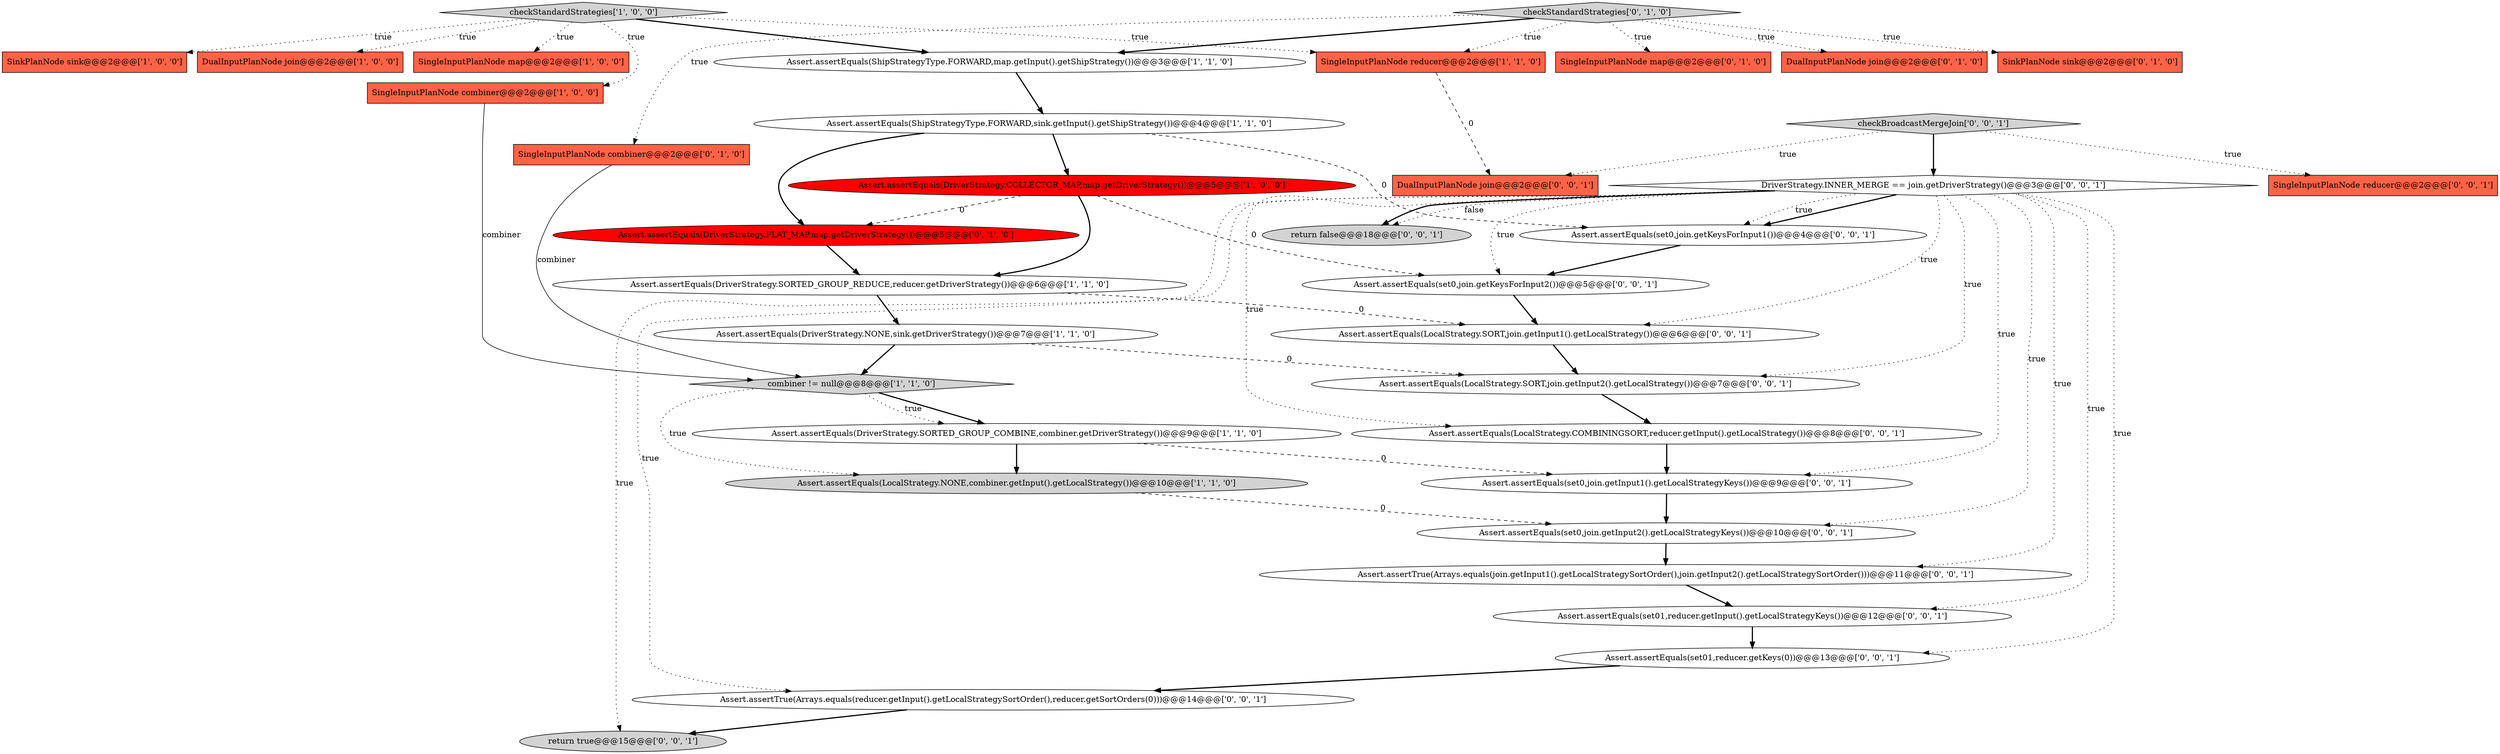 digraph {
18 [style = filled, label = "Assert.assertEquals(DriverStrategy.FLAT_MAP,map.getDriverStrategy())@@@5@@@['0', '1', '0']", fillcolor = red, shape = ellipse image = "AAA1AAABBB2BBB"];
5 [style = filled, label = "checkStandardStrategies['1', '0', '0']", fillcolor = lightgray, shape = diamond image = "AAA0AAABBB1BBB"];
36 [style = filled, label = "return true@@@15@@@['0', '0', '1']", fillcolor = lightgray, shape = ellipse image = "AAA0AAABBB3BBB"];
24 [style = filled, label = "Assert.assertEquals(LocalStrategy.COMBININGSORT,reducer.getInput().getLocalStrategy())@@@8@@@['0', '0', '1']", fillcolor = white, shape = ellipse image = "AAA0AAABBB3BBB"];
11 [style = filled, label = "SingleInputPlanNode combiner@@@2@@@['1', '0', '0']", fillcolor = tomato, shape = box image = "AAA0AAABBB1BBB"];
0 [style = filled, label = "combiner != null@@@8@@@['1', '1', '0']", fillcolor = lightgray, shape = diamond image = "AAA0AAABBB1BBB"];
27 [style = filled, label = "Assert.assertEquals(set0,join.getInput1().getLocalStrategyKeys())@@@9@@@['0', '0', '1']", fillcolor = white, shape = ellipse image = "AAA0AAABBB3BBB"];
34 [style = filled, label = "Assert.assertEquals(set01,reducer.getInput().getLocalStrategyKeys())@@@12@@@['0', '0', '1']", fillcolor = white, shape = ellipse image = "AAA0AAABBB3BBB"];
23 [style = filled, label = "return false@@@18@@@['0', '0', '1']", fillcolor = lightgray, shape = ellipse image = "AAA0AAABBB3BBB"];
14 [style = filled, label = "SingleInputPlanNode map@@@2@@@['0', '1', '0']", fillcolor = tomato, shape = box image = "AAA0AAABBB2BBB"];
22 [style = filled, label = "DualInputPlanNode join@@@2@@@['0', '0', '1']", fillcolor = tomato, shape = box image = "AAA0AAABBB3BBB"];
20 [style = filled, label = "SingleInputPlanNode reducer@@@2@@@['0', '0', '1']", fillcolor = tomato, shape = box image = "AAA0AAABBB3BBB"];
3 [style = filled, label = "Assert.assertEquals(ShipStrategyType.FORWARD,sink.getInput().getShipStrategy())@@@4@@@['1', '1', '0']", fillcolor = white, shape = ellipse image = "AAA0AAABBB1BBB"];
29 [style = filled, label = "Assert.assertEquals(set01,reducer.getKeys(0))@@@13@@@['0', '0', '1']", fillcolor = white, shape = ellipse image = "AAA0AAABBB3BBB"];
25 [style = filled, label = "Assert.assertEquals(set0,join.getKeysForInput1())@@@4@@@['0', '0', '1']", fillcolor = white, shape = ellipse image = "AAA0AAABBB3BBB"];
1 [style = filled, label = "Assert.assertEquals(DriverStrategy.NONE,sink.getDriverStrategy())@@@7@@@['1', '1', '0']", fillcolor = white, shape = ellipse image = "AAA0AAABBB1BBB"];
2 [style = filled, label = "Assert.assertEquals(DriverStrategy.SORTED_GROUP_REDUCE,reducer.getDriverStrategy())@@@6@@@['1', '1', '0']", fillcolor = white, shape = ellipse image = "AAA0AAABBB1BBB"];
31 [style = filled, label = "checkBroadcastMergeJoin['0', '0', '1']", fillcolor = lightgray, shape = diamond image = "AAA0AAABBB3BBB"];
30 [style = filled, label = "Assert.assertTrue(Arrays.equals(reducer.getInput().getLocalStrategySortOrder(),reducer.getSortOrders(0)))@@@14@@@['0', '0', '1']", fillcolor = white, shape = ellipse image = "AAA0AAABBB3BBB"];
28 [style = filled, label = "Assert.assertEquals(LocalStrategy.SORT,join.getInput1().getLocalStrategy())@@@6@@@['0', '0', '1']", fillcolor = white, shape = ellipse image = "AAA0AAABBB3BBB"];
19 [style = filled, label = "checkStandardStrategies['0', '1', '0']", fillcolor = lightgray, shape = diamond image = "AAA0AAABBB2BBB"];
33 [style = filled, label = "Assert.assertTrue(Arrays.equals(join.getInput1().getLocalStrategySortOrder(),join.getInput2().getLocalStrategySortOrder()))@@@11@@@['0', '0', '1']", fillcolor = white, shape = ellipse image = "AAA0AAABBB3BBB"];
7 [style = filled, label = "Assert.assertEquals(ShipStrategyType.FORWARD,map.getInput().getShipStrategy())@@@3@@@['1', '1', '0']", fillcolor = white, shape = ellipse image = "AAA0AAABBB1BBB"];
6 [style = filled, label = "SinkPlanNode sink@@@2@@@['1', '0', '0']", fillcolor = tomato, shape = box image = "AAA0AAABBB1BBB"];
8 [style = filled, label = "Assert.assertEquals(LocalStrategy.NONE,combiner.getInput().getLocalStrategy())@@@10@@@['1', '1', '0']", fillcolor = lightgray, shape = ellipse image = "AAA0AAABBB1BBB"];
16 [style = filled, label = "DualInputPlanNode join@@@2@@@['0', '1', '0']", fillcolor = tomato, shape = box image = "AAA0AAABBB2BBB"];
10 [style = filled, label = "DualInputPlanNode join@@@2@@@['1', '0', '0']", fillcolor = tomato, shape = box image = "AAA0AAABBB1BBB"];
12 [style = filled, label = "Assert.assertEquals(DriverStrategy.COLLECTOR_MAP,map.getDriverStrategy())@@@5@@@['1', '0', '0']", fillcolor = red, shape = ellipse image = "AAA1AAABBB1BBB"];
26 [style = filled, label = "Assert.assertEquals(set0,join.getKeysForInput2())@@@5@@@['0', '0', '1']", fillcolor = white, shape = ellipse image = "AAA0AAABBB3BBB"];
9 [style = filled, label = "Assert.assertEquals(DriverStrategy.SORTED_GROUP_COMBINE,combiner.getDriverStrategy())@@@9@@@['1', '1', '0']", fillcolor = white, shape = ellipse image = "AAA0AAABBB1BBB"];
13 [style = filled, label = "SingleInputPlanNode reducer@@@2@@@['1', '1', '0']", fillcolor = tomato, shape = box image = "AAA0AAABBB1BBB"];
35 [style = filled, label = "DriverStrategy.INNER_MERGE == join.getDriverStrategy()@@@3@@@['0', '0', '1']", fillcolor = white, shape = diamond image = "AAA0AAABBB3BBB"];
21 [style = filled, label = "Assert.assertEquals(LocalStrategy.SORT,join.getInput2().getLocalStrategy())@@@7@@@['0', '0', '1']", fillcolor = white, shape = ellipse image = "AAA0AAABBB3BBB"];
17 [style = filled, label = "SingleInputPlanNode combiner@@@2@@@['0', '1', '0']", fillcolor = tomato, shape = box image = "AAA0AAABBB2BBB"];
32 [style = filled, label = "Assert.assertEquals(set0,join.getInput2().getLocalStrategyKeys())@@@10@@@['0', '0', '1']", fillcolor = white, shape = ellipse image = "AAA0AAABBB3BBB"];
4 [style = filled, label = "SingleInputPlanNode map@@@2@@@['1', '0', '0']", fillcolor = tomato, shape = box image = "AAA0AAABBB1BBB"];
15 [style = filled, label = "SinkPlanNode sink@@@2@@@['0', '1', '0']", fillcolor = tomato, shape = box image = "AAA0AAABBB2BBB"];
35->29 [style = dotted, label="true"];
31->22 [style = dotted, label="true"];
34->29 [style = bold, label=""];
19->14 [style = dotted, label="true"];
0->9 [style = bold, label=""];
27->32 [style = bold, label=""];
3->25 [style = dashed, label="0"];
29->30 [style = bold, label=""];
35->24 [style = dotted, label="true"];
19->17 [style = dotted, label="true"];
2->1 [style = bold, label=""];
5->10 [style = dotted, label="true"];
35->36 [style = dotted, label="true"];
11->0 [style = solid, label="combiner"];
17->0 [style = solid, label="combiner"];
5->6 [style = dotted, label="true"];
35->26 [style = dotted, label="true"];
9->27 [style = dashed, label="0"];
8->32 [style = dashed, label="0"];
35->21 [style = dotted, label="true"];
30->36 [style = bold, label=""];
21->24 [style = bold, label=""];
19->13 [style = dotted, label="true"];
1->0 [style = bold, label=""];
1->21 [style = dashed, label="0"];
3->12 [style = bold, label=""];
18->2 [style = bold, label=""];
19->15 [style = dotted, label="true"];
9->8 [style = bold, label=""];
35->33 [style = dotted, label="true"];
31->20 [style = dotted, label="true"];
35->30 [style = dotted, label="true"];
32->33 [style = bold, label=""];
7->3 [style = bold, label=""];
5->4 [style = dotted, label="true"];
35->25 [style = bold, label=""];
3->18 [style = bold, label=""];
0->8 [style = dotted, label="true"];
12->26 [style = dashed, label="0"];
35->23 [style = dotted, label="false"];
35->23 [style = bold, label=""];
12->2 [style = bold, label=""];
5->13 [style = dotted, label="true"];
28->21 [style = bold, label=""];
5->11 [style = dotted, label="true"];
35->27 [style = dotted, label="true"];
31->35 [style = bold, label=""];
25->26 [style = bold, label=""];
2->28 [style = dashed, label="0"];
19->16 [style = dotted, label="true"];
35->34 [style = dotted, label="true"];
5->7 [style = bold, label=""];
35->28 [style = dotted, label="true"];
12->18 [style = dashed, label="0"];
26->28 [style = bold, label=""];
33->34 [style = bold, label=""];
19->7 [style = bold, label=""];
24->27 [style = bold, label=""];
0->9 [style = dotted, label="true"];
13->22 [style = dashed, label="0"];
35->25 [style = dotted, label="true"];
35->32 [style = dotted, label="true"];
}
